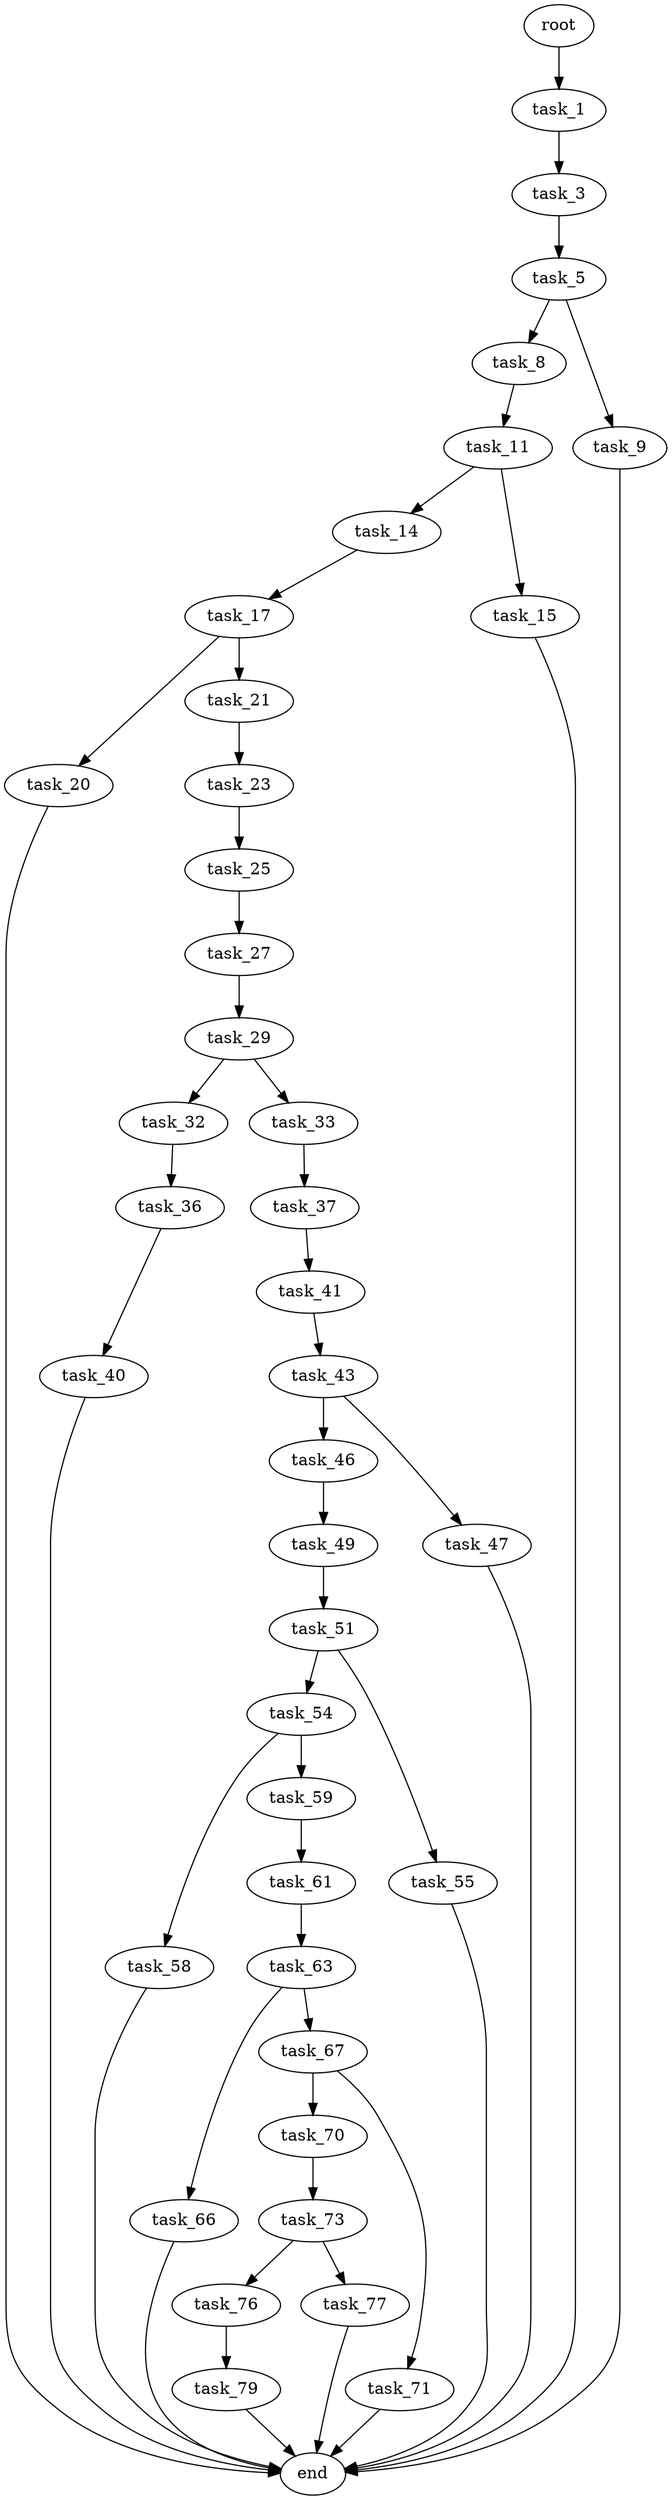 digraph G {
  root [size="0.000000"];
  task_1 [size="549755813888.000000"];
  task_3 [size="549755813888.000000"];
  task_5 [size="1729796331.000000"];
  task_8 [size="876923981325.000000"];
  task_9 [size="549755813888.000000"];
  task_11 [size="549755813888.000000"];
  task_14 [size="9266384245.000000"];
  task_15 [size="7691109439.000000"];
  task_17 [size="368293445632.000000"];
  task_20 [size="1073741824000.000000"];
  task_21 [size="134217728000.000000"];
  task_23 [size="426012149360.000000"];
  task_25 [size="812575938880.000000"];
  task_27 [size="7439636516.000000"];
  task_29 [size="549755813888.000000"];
  task_32 [size="929936411.000000"];
  task_33 [size="134217728000.000000"];
  task_36 [size="1073741824000.000000"];
  task_37 [size="1233551830.000000"];
  task_40 [size="1402935926451.000000"];
  task_41 [size="24197969449.000000"];
  task_43 [size="782757789696.000000"];
  task_46 [size="2662989080.000000"];
  task_47 [size="12529285722.000000"];
  task_49 [size="104966170773.000000"];
  task_51 [size="8589934592.000000"];
  task_54 [size="421923144720.000000"];
  task_55 [size="11844875162.000000"];
  task_58 [size="857949394008.000000"];
  task_59 [size="110096150293.000000"];
  task_61 [size="3077652335.000000"];
  task_63 [size="24076512551.000000"];
  task_66 [size="708687119578.000000"];
  task_67 [size="4027357167.000000"];
  task_70 [size="28133036150.000000"];
  task_71 [size="68719476736.000000"];
  task_73 [size="24430309163.000000"];
  task_76 [size="45488757034.000000"];
  task_77 [size="834069048.000000"];
  task_79 [size="231928233984.000000"];
  end [size="0.000000"];

  root -> task_1 [size="1.000000"];
  task_1 -> task_3 [size="536870912.000000"];
  task_3 -> task_5 [size="536870912.000000"];
  task_5 -> task_8 [size="209715200.000000"];
  task_5 -> task_9 [size="209715200.000000"];
  task_8 -> task_11 [size="536870912.000000"];
  task_9 -> end [size="1.000000"];
  task_11 -> task_14 [size="536870912.000000"];
  task_11 -> task_15 [size="536870912.000000"];
  task_14 -> task_17 [size="33554432.000000"];
  task_15 -> end [size="1.000000"];
  task_17 -> task_20 [size="411041792.000000"];
  task_17 -> task_21 [size="411041792.000000"];
  task_20 -> end [size="1.000000"];
  task_21 -> task_23 [size="209715200.000000"];
  task_23 -> task_25 [size="411041792.000000"];
  task_25 -> task_27 [size="536870912.000000"];
  task_27 -> task_29 [size="134217728.000000"];
  task_29 -> task_32 [size="536870912.000000"];
  task_29 -> task_33 [size="536870912.000000"];
  task_32 -> task_36 [size="33554432.000000"];
  task_33 -> task_37 [size="209715200.000000"];
  task_36 -> task_40 [size="838860800.000000"];
  task_37 -> task_41 [size="33554432.000000"];
  task_40 -> end [size="1.000000"];
  task_41 -> task_43 [size="679477248.000000"];
  task_43 -> task_46 [size="679477248.000000"];
  task_43 -> task_47 [size="679477248.000000"];
  task_46 -> task_49 [size="301989888.000000"];
  task_47 -> end [size="1.000000"];
  task_49 -> task_51 [size="75497472.000000"];
  task_51 -> task_54 [size="33554432.000000"];
  task_51 -> task_55 [size="33554432.000000"];
  task_54 -> task_58 [size="679477248.000000"];
  task_54 -> task_59 [size="679477248.000000"];
  task_55 -> end [size="1.000000"];
  task_58 -> end [size="1.000000"];
  task_59 -> task_61 [size="209715200.000000"];
  task_61 -> task_63 [size="75497472.000000"];
  task_63 -> task_66 [size="411041792.000000"];
  task_63 -> task_67 [size="411041792.000000"];
  task_66 -> end [size="1.000000"];
  task_67 -> task_70 [size="75497472.000000"];
  task_67 -> task_71 [size="75497472.000000"];
  task_70 -> task_73 [size="679477248.000000"];
  task_71 -> end [size="1.000000"];
  task_73 -> task_76 [size="411041792.000000"];
  task_73 -> task_77 [size="411041792.000000"];
  task_76 -> task_79 [size="33554432.000000"];
  task_77 -> end [size="1.000000"];
  task_79 -> end [size="1.000000"];
}
